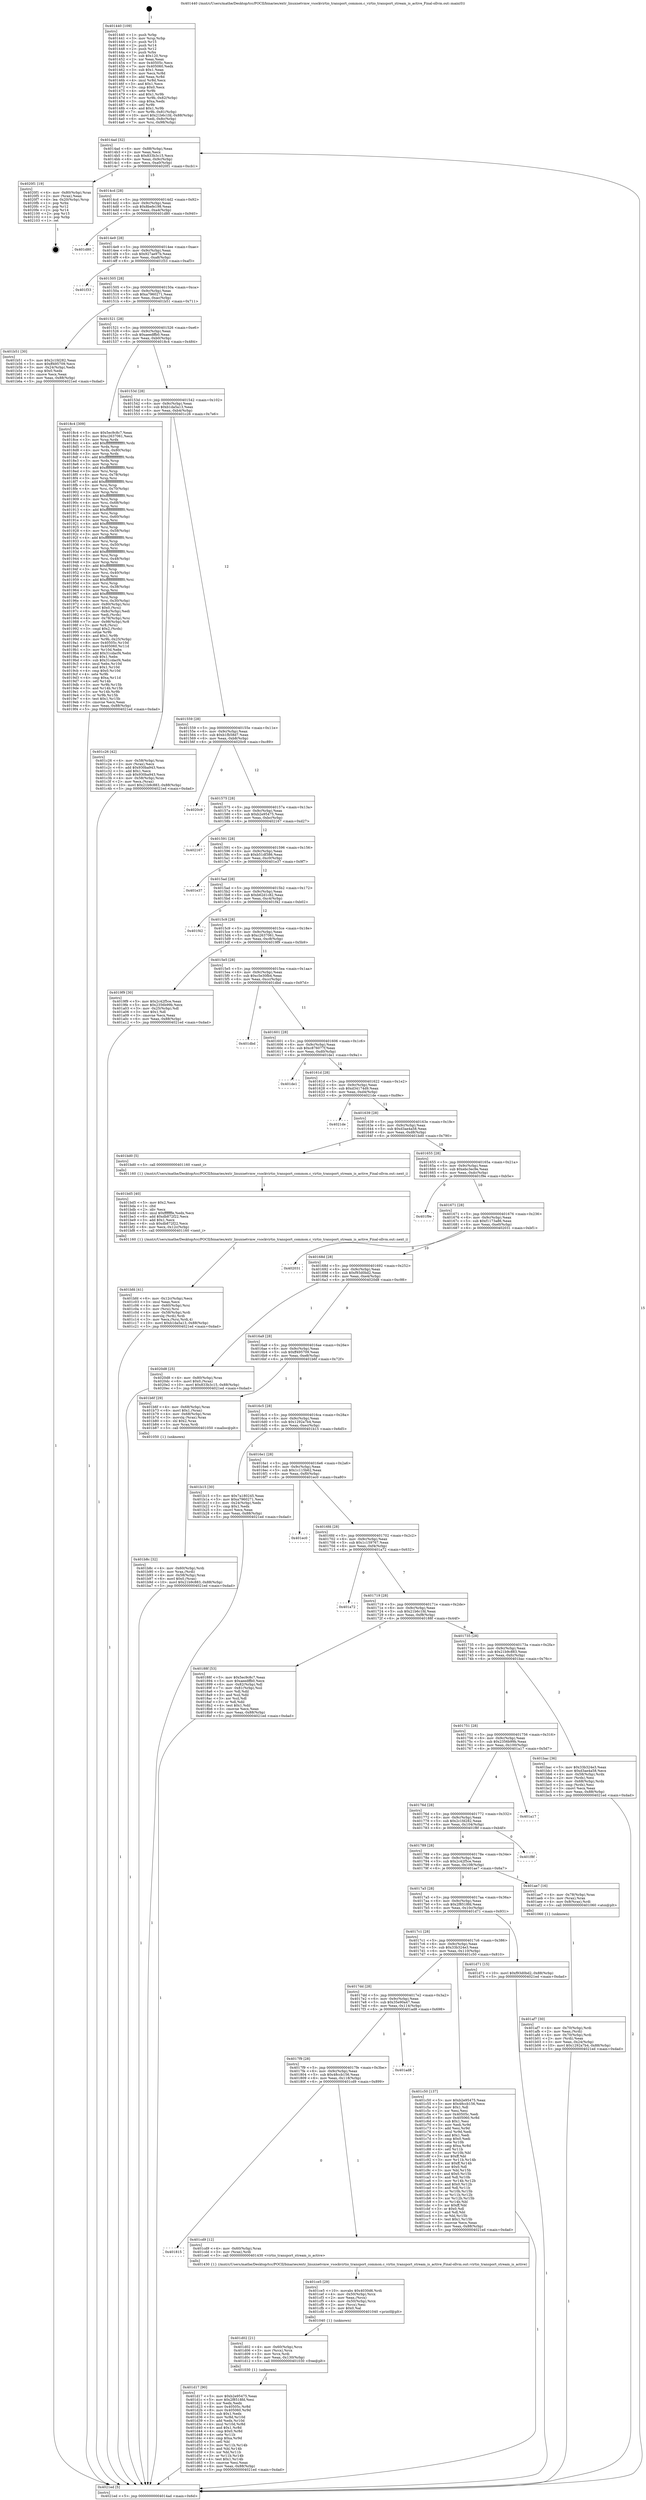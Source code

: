 digraph "0x401440" {
  label = "0x401440 (/mnt/c/Users/mathe/Desktop/tcc/POCII/binaries/extr_linuxnetvmw_vsockvirtio_transport_common.c_virtio_transport_stream_is_active_Final-ollvm.out::main(0))"
  labelloc = "t"
  node[shape=record]

  Entry [label="",width=0.3,height=0.3,shape=circle,fillcolor=black,style=filled]
  "0x4014ad" [label="{
     0x4014ad [32]\l
     | [instrs]\l
     &nbsp;&nbsp;0x4014ad \<+6\>: mov -0x88(%rbp),%eax\l
     &nbsp;&nbsp;0x4014b3 \<+2\>: mov %eax,%ecx\l
     &nbsp;&nbsp;0x4014b5 \<+6\>: sub $0x833b3c15,%ecx\l
     &nbsp;&nbsp;0x4014bb \<+6\>: mov %eax,-0x9c(%rbp)\l
     &nbsp;&nbsp;0x4014c1 \<+6\>: mov %ecx,-0xa0(%rbp)\l
     &nbsp;&nbsp;0x4014c7 \<+6\>: je 00000000004020f1 \<main+0xcb1\>\l
  }"]
  "0x4020f1" [label="{
     0x4020f1 [19]\l
     | [instrs]\l
     &nbsp;&nbsp;0x4020f1 \<+4\>: mov -0x80(%rbp),%rax\l
     &nbsp;&nbsp;0x4020f5 \<+2\>: mov (%rax),%eax\l
     &nbsp;&nbsp;0x4020f7 \<+4\>: lea -0x20(%rbp),%rsp\l
     &nbsp;&nbsp;0x4020fb \<+1\>: pop %rbx\l
     &nbsp;&nbsp;0x4020fc \<+2\>: pop %r12\l
     &nbsp;&nbsp;0x4020fe \<+2\>: pop %r14\l
     &nbsp;&nbsp;0x402100 \<+2\>: pop %r15\l
     &nbsp;&nbsp;0x402102 \<+1\>: pop %rbp\l
     &nbsp;&nbsp;0x402103 \<+1\>: ret\l
  }"]
  "0x4014cd" [label="{
     0x4014cd [28]\l
     | [instrs]\l
     &nbsp;&nbsp;0x4014cd \<+5\>: jmp 00000000004014d2 \<main+0x92\>\l
     &nbsp;&nbsp;0x4014d2 \<+6\>: mov -0x9c(%rbp),%eax\l
     &nbsp;&nbsp;0x4014d8 \<+5\>: sub $0x8befe198,%eax\l
     &nbsp;&nbsp;0x4014dd \<+6\>: mov %eax,-0xa4(%rbp)\l
     &nbsp;&nbsp;0x4014e3 \<+6\>: je 0000000000401d80 \<main+0x940\>\l
  }"]
  Exit [label="",width=0.3,height=0.3,shape=circle,fillcolor=black,style=filled,peripheries=2]
  "0x401d80" [label="{
     0x401d80\l
  }", style=dashed]
  "0x4014e9" [label="{
     0x4014e9 [28]\l
     | [instrs]\l
     &nbsp;&nbsp;0x4014e9 \<+5\>: jmp 00000000004014ee \<main+0xae\>\l
     &nbsp;&nbsp;0x4014ee \<+6\>: mov -0x9c(%rbp),%eax\l
     &nbsp;&nbsp;0x4014f4 \<+5\>: sub $0x927ae97b,%eax\l
     &nbsp;&nbsp;0x4014f9 \<+6\>: mov %eax,-0xa8(%rbp)\l
     &nbsp;&nbsp;0x4014ff \<+6\>: je 0000000000401f33 \<main+0xaf3\>\l
  }"]
  "0x401d17" [label="{
     0x401d17 [90]\l
     | [instrs]\l
     &nbsp;&nbsp;0x401d17 \<+5\>: mov $0xb2e95475,%eax\l
     &nbsp;&nbsp;0x401d1c \<+5\>: mov $0x2f8518fd,%esi\l
     &nbsp;&nbsp;0x401d21 \<+2\>: xor %edx,%edx\l
     &nbsp;&nbsp;0x401d23 \<+8\>: mov 0x40505c,%r8d\l
     &nbsp;&nbsp;0x401d2b \<+8\>: mov 0x405060,%r9d\l
     &nbsp;&nbsp;0x401d33 \<+3\>: sub $0x1,%edx\l
     &nbsp;&nbsp;0x401d36 \<+3\>: mov %r8d,%r10d\l
     &nbsp;&nbsp;0x401d39 \<+3\>: add %edx,%r10d\l
     &nbsp;&nbsp;0x401d3c \<+4\>: imul %r10d,%r8d\l
     &nbsp;&nbsp;0x401d40 \<+4\>: and $0x1,%r8d\l
     &nbsp;&nbsp;0x401d44 \<+4\>: cmp $0x0,%r8d\l
     &nbsp;&nbsp;0x401d48 \<+4\>: sete %r11b\l
     &nbsp;&nbsp;0x401d4c \<+4\>: cmp $0xa,%r9d\l
     &nbsp;&nbsp;0x401d50 \<+3\>: setl %bl\l
     &nbsp;&nbsp;0x401d53 \<+3\>: mov %r11b,%r14b\l
     &nbsp;&nbsp;0x401d56 \<+3\>: and %bl,%r14b\l
     &nbsp;&nbsp;0x401d59 \<+3\>: xor %bl,%r11b\l
     &nbsp;&nbsp;0x401d5c \<+3\>: or %r11b,%r14b\l
     &nbsp;&nbsp;0x401d5f \<+4\>: test $0x1,%r14b\l
     &nbsp;&nbsp;0x401d63 \<+3\>: cmovne %esi,%eax\l
     &nbsp;&nbsp;0x401d66 \<+6\>: mov %eax,-0x88(%rbp)\l
     &nbsp;&nbsp;0x401d6c \<+5\>: jmp 00000000004021ed \<main+0xdad\>\l
  }"]
  "0x401f33" [label="{
     0x401f33\l
  }", style=dashed]
  "0x401505" [label="{
     0x401505 [28]\l
     | [instrs]\l
     &nbsp;&nbsp;0x401505 \<+5\>: jmp 000000000040150a \<main+0xca\>\l
     &nbsp;&nbsp;0x40150a \<+6\>: mov -0x9c(%rbp),%eax\l
     &nbsp;&nbsp;0x401510 \<+5\>: sub $0xa7960271,%eax\l
     &nbsp;&nbsp;0x401515 \<+6\>: mov %eax,-0xac(%rbp)\l
     &nbsp;&nbsp;0x40151b \<+6\>: je 0000000000401b51 \<main+0x711\>\l
  }"]
  "0x401d02" [label="{
     0x401d02 [21]\l
     | [instrs]\l
     &nbsp;&nbsp;0x401d02 \<+4\>: mov -0x60(%rbp),%rcx\l
     &nbsp;&nbsp;0x401d06 \<+3\>: mov (%rcx),%rcx\l
     &nbsp;&nbsp;0x401d09 \<+3\>: mov %rcx,%rdi\l
     &nbsp;&nbsp;0x401d0c \<+6\>: mov %eax,-0x130(%rbp)\l
     &nbsp;&nbsp;0x401d12 \<+5\>: call 0000000000401030 \<free@plt\>\l
     | [calls]\l
     &nbsp;&nbsp;0x401030 \{1\} (unknown)\l
  }"]
  "0x401b51" [label="{
     0x401b51 [30]\l
     | [instrs]\l
     &nbsp;&nbsp;0x401b51 \<+5\>: mov $0x2c1fd282,%eax\l
     &nbsp;&nbsp;0x401b56 \<+5\>: mov $0xff495709,%ecx\l
     &nbsp;&nbsp;0x401b5b \<+3\>: mov -0x24(%rbp),%edx\l
     &nbsp;&nbsp;0x401b5e \<+3\>: cmp $0x0,%edx\l
     &nbsp;&nbsp;0x401b61 \<+3\>: cmove %ecx,%eax\l
     &nbsp;&nbsp;0x401b64 \<+6\>: mov %eax,-0x88(%rbp)\l
     &nbsp;&nbsp;0x401b6a \<+5\>: jmp 00000000004021ed \<main+0xdad\>\l
  }"]
  "0x401521" [label="{
     0x401521 [28]\l
     | [instrs]\l
     &nbsp;&nbsp;0x401521 \<+5\>: jmp 0000000000401526 \<main+0xe6\>\l
     &nbsp;&nbsp;0x401526 \<+6\>: mov -0x9c(%rbp),%eax\l
     &nbsp;&nbsp;0x40152c \<+5\>: sub $0xaeedffb0,%eax\l
     &nbsp;&nbsp;0x401531 \<+6\>: mov %eax,-0xb0(%rbp)\l
     &nbsp;&nbsp;0x401537 \<+6\>: je 00000000004018c4 \<main+0x484\>\l
  }"]
  "0x401ce5" [label="{
     0x401ce5 [29]\l
     | [instrs]\l
     &nbsp;&nbsp;0x401ce5 \<+10\>: movabs $0x4030d6,%rdi\l
     &nbsp;&nbsp;0x401cef \<+4\>: mov -0x50(%rbp),%rcx\l
     &nbsp;&nbsp;0x401cf3 \<+2\>: mov %eax,(%rcx)\l
     &nbsp;&nbsp;0x401cf5 \<+4\>: mov -0x50(%rbp),%rcx\l
     &nbsp;&nbsp;0x401cf9 \<+2\>: mov (%rcx),%esi\l
     &nbsp;&nbsp;0x401cfb \<+2\>: mov $0x0,%al\l
     &nbsp;&nbsp;0x401cfd \<+5\>: call 0000000000401040 \<printf@plt\>\l
     | [calls]\l
     &nbsp;&nbsp;0x401040 \{1\} (unknown)\l
  }"]
  "0x4018c4" [label="{
     0x4018c4 [309]\l
     | [instrs]\l
     &nbsp;&nbsp;0x4018c4 \<+5\>: mov $0x5ec9c8c7,%eax\l
     &nbsp;&nbsp;0x4018c9 \<+5\>: mov $0xc2637061,%ecx\l
     &nbsp;&nbsp;0x4018ce \<+3\>: mov %rsp,%rdx\l
     &nbsp;&nbsp;0x4018d1 \<+4\>: add $0xfffffffffffffff0,%rdx\l
     &nbsp;&nbsp;0x4018d5 \<+3\>: mov %rdx,%rsp\l
     &nbsp;&nbsp;0x4018d8 \<+4\>: mov %rdx,-0x80(%rbp)\l
     &nbsp;&nbsp;0x4018dc \<+3\>: mov %rsp,%rdx\l
     &nbsp;&nbsp;0x4018df \<+4\>: add $0xfffffffffffffff0,%rdx\l
     &nbsp;&nbsp;0x4018e3 \<+3\>: mov %rdx,%rsp\l
     &nbsp;&nbsp;0x4018e6 \<+3\>: mov %rsp,%rsi\l
     &nbsp;&nbsp;0x4018e9 \<+4\>: add $0xfffffffffffffff0,%rsi\l
     &nbsp;&nbsp;0x4018ed \<+3\>: mov %rsi,%rsp\l
     &nbsp;&nbsp;0x4018f0 \<+4\>: mov %rsi,-0x78(%rbp)\l
     &nbsp;&nbsp;0x4018f4 \<+3\>: mov %rsp,%rsi\l
     &nbsp;&nbsp;0x4018f7 \<+4\>: add $0xfffffffffffffff0,%rsi\l
     &nbsp;&nbsp;0x4018fb \<+3\>: mov %rsi,%rsp\l
     &nbsp;&nbsp;0x4018fe \<+4\>: mov %rsi,-0x70(%rbp)\l
     &nbsp;&nbsp;0x401902 \<+3\>: mov %rsp,%rsi\l
     &nbsp;&nbsp;0x401905 \<+4\>: add $0xfffffffffffffff0,%rsi\l
     &nbsp;&nbsp;0x401909 \<+3\>: mov %rsi,%rsp\l
     &nbsp;&nbsp;0x40190c \<+4\>: mov %rsi,-0x68(%rbp)\l
     &nbsp;&nbsp;0x401910 \<+3\>: mov %rsp,%rsi\l
     &nbsp;&nbsp;0x401913 \<+4\>: add $0xfffffffffffffff0,%rsi\l
     &nbsp;&nbsp;0x401917 \<+3\>: mov %rsi,%rsp\l
     &nbsp;&nbsp;0x40191a \<+4\>: mov %rsi,-0x60(%rbp)\l
     &nbsp;&nbsp;0x40191e \<+3\>: mov %rsp,%rsi\l
     &nbsp;&nbsp;0x401921 \<+4\>: add $0xfffffffffffffff0,%rsi\l
     &nbsp;&nbsp;0x401925 \<+3\>: mov %rsi,%rsp\l
     &nbsp;&nbsp;0x401928 \<+4\>: mov %rsi,-0x58(%rbp)\l
     &nbsp;&nbsp;0x40192c \<+3\>: mov %rsp,%rsi\l
     &nbsp;&nbsp;0x40192f \<+4\>: add $0xfffffffffffffff0,%rsi\l
     &nbsp;&nbsp;0x401933 \<+3\>: mov %rsi,%rsp\l
     &nbsp;&nbsp;0x401936 \<+4\>: mov %rsi,-0x50(%rbp)\l
     &nbsp;&nbsp;0x40193a \<+3\>: mov %rsp,%rsi\l
     &nbsp;&nbsp;0x40193d \<+4\>: add $0xfffffffffffffff0,%rsi\l
     &nbsp;&nbsp;0x401941 \<+3\>: mov %rsi,%rsp\l
     &nbsp;&nbsp;0x401944 \<+4\>: mov %rsi,-0x48(%rbp)\l
     &nbsp;&nbsp;0x401948 \<+3\>: mov %rsp,%rsi\l
     &nbsp;&nbsp;0x40194b \<+4\>: add $0xfffffffffffffff0,%rsi\l
     &nbsp;&nbsp;0x40194f \<+3\>: mov %rsi,%rsp\l
     &nbsp;&nbsp;0x401952 \<+4\>: mov %rsi,-0x40(%rbp)\l
     &nbsp;&nbsp;0x401956 \<+3\>: mov %rsp,%rsi\l
     &nbsp;&nbsp;0x401959 \<+4\>: add $0xfffffffffffffff0,%rsi\l
     &nbsp;&nbsp;0x40195d \<+3\>: mov %rsi,%rsp\l
     &nbsp;&nbsp;0x401960 \<+4\>: mov %rsi,-0x38(%rbp)\l
     &nbsp;&nbsp;0x401964 \<+3\>: mov %rsp,%rsi\l
     &nbsp;&nbsp;0x401967 \<+4\>: add $0xfffffffffffffff0,%rsi\l
     &nbsp;&nbsp;0x40196b \<+3\>: mov %rsi,%rsp\l
     &nbsp;&nbsp;0x40196e \<+4\>: mov %rsi,-0x30(%rbp)\l
     &nbsp;&nbsp;0x401972 \<+4\>: mov -0x80(%rbp),%rsi\l
     &nbsp;&nbsp;0x401976 \<+6\>: movl $0x0,(%rsi)\l
     &nbsp;&nbsp;0x40197c \<+6\>: mov -0x8c(%rbp),%edi\l
     &nbsp;&nbsp;0x401982 \<+2\>: mov %edi,(%rdx)\l
     &nbsp;&nbsp;0x401984 \<+4\>: mov -0x78(%rbp),%rsi\l
     &nbsp;&nbsp;0x401988 \<+7\>: mov -0x98(%rbp),%r8\l
     &nbsp;&nbsp;0x40198f \<+3\>: mov %r8,(%rsi)\l
     &nbsp;&nbsp;0x401992 \<+3\>: cmpl $0x2,(%rdx)\l
     &nbsp;&nbsp;0x401995 \<+4\>: setne %r9b\l
     &nbsp;&nbsp;0x401999 \<+4\>: and $0x1,%r9b\l
     &nbsp;&nbsp;0x40199d \<+4\>: mov %r9b,-0x25(%rbp)\l
     &nbsp;&nbsp;0x4019a1 \<+8\>: mov 0x40505c,%r10d\l
     &nbsp;&nbsp;0x4019a9 \<+8\>: mov 0x405060,%r11d\l
     &nbsp;&nbsp;0x4019b1 \<+3\>: mov %r10d,%ebx\l
     &nbsp;&nbsp;0x4019b4 \<+6\>: add $0x31cdacf4,%ebx\l
     &nbsp;&nbsp;0x4019ba \<+3\>: sub $0x1,%ebx\l
     &nbsp;&nbsp;0x4019bd \<+6\>: sub $0x31cdacf4,%ebx\l
     &nbsp;&nbsp;0x4019c3 \<+4\>: imul %ebx,%r10d\l
     &nbsp;&nbsp;0x4019c7 \<+4\>: and $0x1,%r10d\l
     &nbsp;&nbsp;0x4019cb \<+4\>: cmp $0x0,%r10d\l
     &nbsp;&nbsp;0x4019cf \<+4\>: sete %r9b\l
     &nbsp;&nbsp;0x4019d3 \<+4\>: cmp $0xa,%r11d\l
     &nbsp;&nbsp;0x4019d7 \<+4\>: setl %r14b\l
     &nbsp;&nbsp;0x4019db \<+3\>: mov %r9b,%r15b\l
     &nbsp;&nbsp;0x4019de \<+3\>: and %r14b,%r15b\l
     &nbsp;&nbsp;0x4019e1 \<+3\>: xor %r14b,%r9b\l
     &nbsp;&nbsp;0x4019e4 \<+3\>: or %r9b,%r15b\l
     &nbsp;&nbsp;0x4019e7 \<+4\>: test $0x1,%r15b\l
     &nbsp;&nbsp;0x4019eb \<+3\>: cmovne %ecx,%eax\l
     &nbsp;&nbsp;0x4019ee \<+6\>: mov %eax,-0x88(%rbp)\l
     &nbsp;&nbsp;0x4019f4 \<+5\>: jmp 00000000004021ed \<main+0xdad\>\l
  }"]
  "0x40153d" [label="{
     0x40153d [28]\l
     | [instrs]\l
     &nbsp;&nbsp;0x40153d \<+5\>: jmp 0000000000401542 \<main+0x102\>\l
     &nbsp;&nbsp;0x401542 \<+6\>: mov -0x9c(%rbp),%eax\l
     &nbsp;&nbsp;0x401548 \<+5\>: sub $0xb1da5a13,%eax\l
     &nbsp;&nbsp;0x40154d \<+6\>: mov %eax,-0xb4(%rbp)\l
     &nbsp;&nbsp;0x401553 \<+6\>: je 0000000000401c26 \<main+0x7e6\>\l
  }"]
  "0x401815" [label="{
     0x401815\l
  }", style=dashed]
  "0x401c26" [label="{
     0x401c26 [42]\l
     | [instrs]\l
     &nbsp;&nbsp;0x401c26 \<+4\>: mov -0x58(%rbp),%rax\l
     &nbsp;&nbsp;0x401c2a \<+2\>: mov (%rax),%ecx\l
     &nbsp;&nbsp;0x401c2c \<+6\>: add $0x930ba943,%ecx\l
     &nbsp;&nbsp;0x401c32 \<+3\>: add $0x1,%ecx\l
     &nbsp;&nbsp;0x401c35 \<+6\>: sub $0x930ba943,%ecx\l
     &nbsp;&nbsp;0x401c3b \<+4\>: mov -0x58(%rbp),%rax\l
     &nbsp;&nbsp;0x401c3f \<+2\>: mov %ecx,(%rax)\l
     &nbsp;&nbsp;0x401c41 \<+10\>: movl $0x21b9c883,-0x88(%rbp)\l
     &nbsp;&nbsp;0x401c4b \<+5\>: jmp 00000000004021ed \<main+0xdad\>\l
  }"]
  "0x401559" [label="{
     0x401559 [28]\l
     | [instrs]\l
     &nbsp;&nbsp;0x401559 \<+5\>: jmp 000000000040155e \<main+0x11e\>\l
     &nbsp;&nbsp;0x40155e \<+6\>: mov -0x9c(%rbp),%eax\l
     &nbsp;&nbsp;0x401564 \<+5\>: sub $0xb1fb58d7,%eax\l
     &nbsp;&nbsp;0x401569 \<+6\>: mov %eax,-0xb8(%rbp)\l
     &nbsp;&nbsp;0x40156f \<+6\>: je 00000000004020c9 \<main+0xc89\>\l
  }"]
  "0x401cd9" [label="{
     0x401cd9 [12]\l
     | [instrs]\l
     &nbsp;&nbsp;0x401cd9 \<+4\>: mov -0x60(%rbp),%rax\l
     &nbsp;&nbsp;0x401cdd \<+3\>: mov (%rax),%rdi\l
     &nbsp;&nbsp;0x401ce0 \<+5\>: call 0000000000401430 \<virtio_transport_stream_is_active\>\l
     | [calls]\l
     &nbsp;&nbsp;0x401430 \{1\} (/mnt/c/Users/mathe/Desktop/tcc/POCII/binaries/extr_linuxnetvmw_vsockvirtio_transport_common.c_virtio_transport_stream_is_active_Final-ollvm.out::virtio_transport_stream_is_active)\l
  }"]
  "0x4020c9" [label="{
     0x4020c9\l
  }", style=dashed]
  "0x401575" [label="{
     0x401575 [28]\l
     | [instrs]\l
     &nbsp;&nbsp;0x401575 \<+5\>: jmp 000000000040157a \<main+0x13a\>\l
     &nbsp;&nbsp;0x40157a \<+6\>: mov -0x9c(%rbp),%eax\l
     &nbsp;&nbsp;0x401580 \<+5\>: sub $0xb2e95475,%eax\l
     &nbsp;&nbsp;0x401585 \<+6\>: mov %eax,-0xbc(%rbp)\l
     &nbsp;&nbsp;0x40158b \<+6\>: je 0000000000402167 \<main+0xd27\>\l
  }"]
  "0x4017f9" [label="{
     0x4017f9 [28]\l
     | [instrs]\l
     &nbsp;&nbsp;0x4017f9 \<+5\>: jmp 00000000004017fe \<main+0x3be\>\l
     &nbsp;&nbsp;0x4017fe \<+6\>: mov -0x9c(%rbp),%eax\l
     &nbsp;&nbsp;0x401804 \<+5\>: sub $0x48ccb156,%eax\l
     &nbsp;&nbsp;0x401809 \<+6\>: mov %eax,-0x118(%rbp)\l
     &nbsp;&nbsp;0x40180f \<+6\>: je 0000000000401cd9 \<main+0x899\>\l
  }"]
  "0x402167" [label="{
     0x402167\l
  }", style=dashed]
  "0x401591" [label="{
     0x401591 [28]\l
     | [instrs]\l
     &nbsp;&nbsp;0x401591 \<+5\>: jmp 0000000000401596 \<main+0x156\>\l
     &nbsp;&nbsp;0x401596 \<+6\>: mov -0x9c(%rbp),%eax\l
     &nbsp;&nbsp;0x40159c \<+5\>: sub $0xb51df386,%eax\l
     &nbsp;&nbsp;0x4015a1 \<+6\>: mov %eax,-0xc0(%rbp)\l
     &nbsp;&nbsp;0x4015a7 \<+6\>: je 0000000000401e37 \<main+0x9f7\>\l
  }"]
  "0x401ad8" [label="{
     0x401ad8\l
  }", style=dashed]
  "0x401e37" [label="{
     0x401e37\l
  }", style=dashed]
  "0x4015ad" [label="{
     0x4015ad [28]\l
     | [instrs]\l
     &nbsp;&nbsp;0x4015ad \<+5\>: jmp 00000000004015b2 \<main+0x172\>\l
     &nbsp;&nbsp;0x4015b2 \<+6\>: mov -0x9c(%rbp),%eax\l
     &nbsp;&nbsp;0x4015b8 \<+5\>: sub $0xb62d1c82,%eax\l
     &nbsp;&nbsp;0x4015bd \<+6\>: mov %eax,-0xc4(%rbp)\l
     &nbsp;&nbsp;0x4015c3 \<+6\>: je 0000000000401f42 \<main+0xb02\>\l
  }"]
  "0x4017dd" [label="{
     0x4017dd [28]\l
     | [instrs]\l
     &nbsp;&nbsp;0x4017dd \<+5\>: jmp 00000000004017e2 \<main+0x3a2\>\l
     &nbsp;&nbsp;0x4017e2 \<+6\>: mov -0x9c(%rbp),%eax\l
     &nbsp;&nbsp;0x4017e8 \<+5\>: sub $0x35e90a47,%eax\l
     &nbsp;&nbsp;0x4017ed \<+6\>: mov %eax,-0x114(%rbp)\l
     &nbsp;&nbsp;0x4017f3 \<+6\>: je 0000000000401ad8 \<main+0x698\>\l
  }"]
  "0x401f42" [label="{
     0x401f42\l
  }", style=dashed]
  "0x4015c9" [label="{
     0x4015c9 [28]\l
     | [instrs]\l
     &nbsp;&nbsp;0x4015c9 \<+5\>: jmp 00000000004015ce \<main+0x18e\>\l
     &nbsp;&nbsp;0x4015ce \<+6\>: mov -0x9c(%rbp),%eax\l
     &nbsp;&nbsp;0x4015d4 \<+5\>: sub $0xc2637061,%eax\l
     &nbsp;&nbsp;0x4015d9 \<+6\>: mov %eax,-0xc8(%rbp)\l
     &nbsp;&nbsp;0x4015df \<+6\>: je 00000000004019f9 \<main+0x5b9\>\l
  }"]
  "0x401c50" [label="{
     0x401c50 [137]\l
     | [instrs]\l
     &nbsp;&nbsp;0x401c50 \<+5\>: mov $0xb2e95475,%eax\l
     &nbsp;&nbsp;0x401c55 \<+5\>: mov $0x48ccb156,%ecx\l
     &nbsp;&nbsp;0x401c5a \<+2\>: mov $0x1,%dl\l
     &nbsp;&nbsp;0x401c5c \<+2\>: xor %esi,%esi\l
     &nbsp;&nbsp;0x401c5e \<+7\>: mov 0x40505c,%edi\l
     &nbsp;&nbsp;0x401c65 \<+8\>: mov 0x405060,%r8d\l
     &nbsp;&nbsp;0x401c6d \<+3\>: sub $0x1,%esi\l
     &nbsp;&nbsp;0x401c70 \<+3\>: mov %edi,%r9d\l
     &nbsp;&nbsp;0x401c73 \<+3\>: add %esi,%r9d\l
     &nbsp;&nbsp;0x401c76 \<+4\>: imul %r9d,%edi\l
     &nbsp;&nbsp;0x401c7a \<+3\>: and $0x1,%edi\l
     &nbsp;&nbsp;0x401c7d \<+3\>: cmp $0x0,%edi\l
     &nbsp;&nbsp;0x401c80 \<+4\>: sete %r10b\l
     &nbsp;&nbsp;0x401c84 \<+4\>: cmp $0xa,%r8d\l
     &nbsp;&nbsp;0x401c88 \<+4\>: setl %r11b\l
     &nbsp;&nbsp;0x401c8c \<+3\>: mov %r10b,%bl\l
     &nbsp;&nbsp;0x401c8f \<+3\>: xor $0xff,%bl\l
     &nbsp;&nbsp;0x401c92 \<+3\>: mov %r11b,%r14b\l
     &nbsp;&nbsp;0x401c95 \<+4\>: xor $0xff,%r14b\l
     &nbsp;&nbsp;0x401c99 \<+3\>: xor $0x0,%dl\l
     &nbsp;&nbsp;0x401c9c \<+3\>: mov %bl,%r15b\l
     &nbsp;&nbsp;0x401c9f \<+4\>: and $0x0,%r15b\l
     &nbsp;&nbsp;0x401ca3 \<+3\>: and %dl,%r10b\l
     &nbsp;&nbsp;0x401ca6 \<+3\>: mov %r14b,%r12b\l
     &nbsp;&nbsp;0x401ca9 \<+4\>: and $0x0,%r12b\l
     &nbsp;&nbsp;0x401cad \<+3\>: and %dl,%r11b\l
     &nbsp;&nbsp;0x401cb0 \<+3\>: or %r10b,%r15b\l
     &nbsp;&nbsp;0x401cb3 \<+3\>: or %r11b,%r12b\l
     &nbsp;&nbsp;0x401cb6 \<+3\>: xor %r12b,%r15b\l
     &nbsp;&nbsp;0x401cb9 \<+3\>: or %r14b,%bl\l
     &nbsp;&nbsp;0x401cbc \<+3\>: xor $0xff,%bl\l
     &nbsp;&nbsp;0x401cbf \<+3\>: or $0x0,%dl\l
     &nbsp;&nbsp;0x401cc2 \<+2\>: and %dl,%bl\l
     &nbsp;&nbsp;0x401cc4 \<+3\>: or %bl,%r15b\l
     &nbsp;&nbsp;0x401cc7 \<+4\>: test $0x1,%r15b\l
     &nbsp;&nbsp;0x401ccb \<+3\>: cmovne %ecx,%eax\l
     &nbsp;&nbsp;0x401cce \<+6\>: mov %eax,-0x88(%rbp)\l
     &nbsp;&nbsp;0x401cd4 \<+5\>: jmp 00000000004021ed \<main+0xdad\>\l
  }"]
  "0x4019f9" [label="{
     0x4019f9 [30]\l
     | [instrs]\l
     &nbsp;&nbsp;0x4019f9 \<+5\>: mov $0x2c42f5ce,%eax\l
     &nbsp;&nbsp;0x4019fe \<+5\>: mov $0x2356b99b,%ecx\l
     &nbsp;&nbsp;0x401a03 \<+3\>: mov -0x25(%rbp),%dl\l
     &nbsp;&nbsp;0x401a06 \<+3\>: test $0x1,%dl\l
     &nbsp;&nbsp;0x401a09 \<+3\>: cmovne %ecx,%eax\l
     &nbsp;&nbsp;0x401a0c \<+6\>: mov %eax,-0x88(%rbp)\l
     &nbsp;&nbsp;0x401a12 \<+5\>: jmp 00000000004021ed \<main+0xdad\>\l
  }"]
  "0x4015e5" [label="{
     0x4015e5 [28]\l
     | [instrs]\l
     &nbsp;&nbsp;0x4015e5 \<+5\>: jmp 00000000004015ea \<main+0x1aa\>\l
     &nbsp;&nbsp;0x4015ea \<+6\>: mov -0x9c(%rbp),%eax\l
     &nbsp;&nbsp;0x4015f0 \<+5\>: sub $0xc5e30fb4,%eax\l
     &nbsp;&nbsp;0x4015f5 \<+6\>: mov %eax,-0xcc(%rbp)\l
     &nbsp;&nbsp;0x4015fb \<+6\>: je 0000000000401dbd \<main+0x97d\>\l
  }"]
  "0x4017c1" [label="{
     0x4017c1 [28]\l
     | [instrs]\l
     &nbsp;&nbsp;0x4017c1 \<+5\>: jmp 00000000004017c6 \<main+0x386\>\l
     &nbsp;&nbsp;0x4017c6 \<+6\>: mov -0x9c(%rbp),%eax\l
     &nbsp;&nbsp;0x4017cc \<+5\>: sub $0x33b324e3,%eax\l
     &nbsp;&nbsp;0x4017d1 \<+6\>: mov %eax,-0x110(%rbp)\l
     &nbsp;&nbsp;0x4017d7 \<+6\>: je 0000000000401c50 \<main+0x810\>\l
  }"]
  "0x401dbd" [label="{
     0x401dbd\l
  }", style=dashed]
  "0x401601" [label="{
     0x401601 [28]\l
     | [instrs]\l
     &nbsp;&nbsp;0x401601 \<+5\>: jmp 0000000000401606 \<main+0x1c6\>\l
     &nbsp;&nbsp;0x401606 \<+6\>: mov -0x9c(%rbp),%eax\l
     &nbsp;&nbsp;0x40160c \<+5\>: sub $0xc876077f,%eax\l
     &nbsp;&nbsp;0x401611 \<+6\>: mov %eax,-0xd0(%rbp)\l
     &nbsp;&nbsp;0x401617 \<+6\>: je 0000000000401de1 \<main+0x9a1\>\l
  }"]
  "0x401d71" [label="{
     0x401d71 [15]\l
     | [instrs]\l
     &nbsp;&nbsp;0x401d71 \<+10\>: movl $0xf93d0bd2,-0x88(%rbp)\l
     &nbsp;&nbsp;0x401d7b \<+5\>: jmp 00000000004021ed \<main+0xdad\>\l
  }"]
  "0x401de1" [label="{
     0x401de1\l
  }", style=dashed]
  "0x40161d" [label="{
     0x40161d [28]\l
     | [instrs]\l
     &nbsp;&nbsp;0x40161d \<+5\>: jmp 0000000000401622 \<main+0x1e2\>\l
     &nbsp;&nbsp;0x401622 \<+6\>: mov -0x9c(%rbp),%eax\l
     &nbsp;&nbsp;0x401628 \<+5\>: sub $0xd34174d9,%eax\l
     &nbsp;&nbsp;0x40162d \<+6\>: mov %eax,-0xd4(%rbp)\l
     &nbsp;&nbsp;0x401633 \<+6\>: je 00000000004021de \<main+0xd9e\>\l
  }"]
  "0x401bfd" [label="{
     0x401bfd [41]\l
     | [instrs]\l
     &nbsp;&nbsp;0x401bfd \<+6\>: mov -0x12c(%rbp),%ecx\l
     &nbsp;&nbsp;0x401c03 \<+3\>: imul %eax,%ecx\l
     &nbsp;&nbsp;0x401c06 \<+4\>: mov -0x60(%rbp),%rsi\l
     &nbsp;&nbsp;0x401c0a \<+3\>: mov (%rsi),%rsi\l
     &nbsp;&nbsp;0x401c0d \<+4\>: mov -0x58(%rbp),%rdi\l
     &nbsp;&nbsp;0x401c11 \<+3\>: movslq (%rdi),%rdi\l
     &nbsp;&nbsp;0x401c14 \<+3\>: mov %ecx,(%rsi,%rdi,4)\l
     &nbsp;&nbsp;0x401c17 \<+10\>: movl $0xb1da5a13,-0x88(%rbp)\l
     &nbsp;&nbsp;0x401c21 \<+5\>: jmp 00000000004021ed \<main+0xdad\>\l
  }"]
  "0x4021de" [label="{
     0x4021de\l
  }", style=dashed]
  "0x401639" [label="{
     0x401639 [28]\l
     | [instrs]\l
     &nbsp;&nbsp;0x401639 \<+5\>: jmp 000000000040163e \<main+0x1fe\>\l
     &nbsp;&nbsp;0x40163e \<+6\>: mov -0x9c(%rbp),%eax\l
     &nbsp;&nbsp;0x401644 \<+5\>: sub $0xd3ae4a58,%eax\l
     &nbsp;&nbsp;0x401649 \<+6\>: mov %eax,-0xd8(%rbp)\l
     &nbsp;&nbsp;0x40164f \<+6\>: je 0000000000401bd0 \<main+0x790\>\l
  }"]
  "0x401bd5" [label="{
     0x401bd5 [40]\l
     | [instrs]\l
     &nbsp;&nbsp;0x401bd5 \<+5\>: mov $0x2,%ecx\l
     &nbsp;&nbsp;0x401bda \<+1\>: cltd\l
     &nbsp;&nbsp;0x401bdb \<+2\>: idiv %ecx\l
     &nbsp;&nbsp;0x401bdd \<+6\>: imul $0xfffffffe,%edx,%ecx\l
     &nbsp;&nbsp;0x401be3 \<+6\>: add $0xdb872f22,%ecx\l
     &nbsp;&nbsp;0x401be9 \<+3\>: add $0x1,%ecx\l
     &nbsp;&nbsp;0x401bec \<+6\>: sub $0xdb872f22,%ecx\l
     &nbsp;&nbsp;0x401bf2 \<+6\>: mov %ecx,-0x12c(%rbp)\l
     &nbsp;&nbsp;0x401bf8 \<+5\>: call 0000000000401160 \<next_i\>\l
     | [calls]\l
     &nbsp;&nbsp;0x401160 \{1\} (/mnt/c/Users/mathe/Desktop/tcc/POCII/binaries/extr_linuxnetvmw_vsockvirtio_transport_common.c_virtio_transport_stream_is_active_Final-ollvm.out::next_i)\l
  }"]
  "0x401bd0" [label="{
     0x401bd0 [5]\l
     | [instrs]\l
     &nbsp;&nbsp;0x401bd0 \<+5\>: call 0000000000401160 \<next_i\>\l
     | [calls]\l
     &nbsp;&nbsp;0x401160 \{1\} (/mnt/c/Users/mathe/Desktop/tcc/POCII/binaries/extr_linuxnetvmw_vsockvirtio_transport_common.c_virtio_transport_stream_is_active_Final-ollvm.out::next_i)\l
  }"]
  "0x401655" [label="{
     0x401655 [28]\l
     | [instrs]\l
     &nbsp;&nbsp;0x401655 \<+5\>: jmp 000000000040165a \<main+0x21a\>\l
     &nbsp;&nbsp;0x40165a \<+6\>: mov -0x9c(%rbp),%eax\l
     &nbsp;&nbsp;0x401660 \<+5\>: sub $0xebc3ec9e,%eax\l
     &nbsp;&nbsp;0x401665 \<+6\>: mov %eax,-0xdc(%rbp)\l
     &nbsp;&nbsp;0x40166b \<+6\>: je 0000000000401f9e \<main+0xb5e\>\l
  }"]
  "0x401b8c" [label="{
     0x401b8c [32]\l
     | [instrs]\l
     &nbsp;&nbsp;0x401b8c \<+4\>: mov -0x60(%rbp),%rdi\l
     &nbsp;&nbsp;0x401b90 \<+3\>: mov %rax,(%rdi)\l
     &nbsp;&nbsp;0x401b93 \<+4\>: mov -0x58(%rbp),%rax\l
     &nbsp;&nbsp;0x401b97 \<+6\>: movl $0x0,(%rax)\l
     &nbsp;&nbsp;0x401b9d \<+10\>: movl $0x21b9c883,-0x88(%rbp)\l
     &nbsp;&nbsp;0x401ba7 \<+5\>: jmp 00000000004021ed \<main+0xdad\>\l
  }"]
  "0x401f9e" [label="{
     0x401f9e\l
  }", style=dashed]
  "0x401671" [label="{
     0x401671 [28]\l
     | [instrs]\l
     &nbsp;&nbsp;0x401671 \<+5\>: jmp 0000000000401676 \<main+0x236\>\l
     &nbsp;&nbsp;0x401676 \<+6\>: mov -0x9c(%rbp),%eax\l
     &nbsp;&nbsp;0x40167c \<+5\>: sub $0xf1173a86,%eax\l
     &nbsp;&nbsp;0x401681 \<+6\>: mov %eax,-0xe0(%rbp)\l
     &nbsp;&nbsp;0x401687 \<+6\>: je 0000000000402031 \<main+0xbf1\>\l
  }"]
  "0x401af7" [label="{
     0x401af7 [30]\l
     | [instrs]\l
     &nbsp;&nbsp;0x401af7 \<+4\>: mov -0x70(%rbp),%rdi\l
     &nbsp;&nbsp;0x401afb \<+2\>: mov %eax,(%rdi)\l
     &nbsp;&nbsp;0x401afd \<+4\>: mov -0x70(%rbp),%rdi\l
     &nbsp;&nbsp;0x401b01 \<+2\>: mov (%rdi),%eax\l
     &nbsp;&nbsp;0x401b03 \<+3\>: mov %eax,-0x24(%rbp)\l
     &nbsp;&nbsp;0x401b06 \<+10\>: movl $0x1292a7b4,-0x88(%rbp)\l
     &nbsp;&nbsp;0x401b10 \<+5\>: jmp 00000000004021ed \<main+0xdad\>\l
  }"]
  "0x402031" [label="{
     0x402031\l
  }", style=dashed]
  "0x40168d" [label="{
     0x40168d [28]\l
     | [instrs]\l
     &nbsp;&nbsp;0x40168d \<+5\>: jmp 0000000000401692 \<main+0x252\>\l
     &nbsp;&nbsp;0x401692 \<+6\>: mov -0x9c(%rbp),%eax\l
     &nbsp;&nbsp;0x401698 \<+5\>: sub $0xf93d0bd2,%eax\l
     &nbsp;&nbsp;0x40169d \<+6\>: mov %eax,-0xe4(%rbp)\l
     &nbsp;&nbsp;0x4016a3 \<+6\>: je 00000000004020d8 \<main+0xc98\>\l
  }"]
  "0x4017a5" [label="{
     0x4017a5 [28]\l
     | [instrs]\l
     &nbsp;&nbsp;0x4017a5 \<+5\>: jmp 00000000004017aa \<main+0x36a\>\l
     &nbsp;&nbsp;0x4017aa \<+6\>: mov -0x9c(%rbp),%eax\l
     &nbsp;&nbsp;0x4017b0 \<+5\>: sub $0x2f8518fd,%eax\l
     &nbsp;&nbsp;0x4017b5 \<+6\>: mov %eax,-0x10c(%rbp)\l
     &nbsp;&nbsp;0x4017bb \<+6\>: je 0000000000401d71 \<main+0x931\>\l
  }"]
  "0x4020d8" [label="{
     0x4020d8 [25]\l
     | [instrs]\l
     &nbsp;&nbsp;0x4020d8 \<+4\>: mov -0x80(%rbp),%rax\l
     &nbsp;&nbsp;0x4020dc \<+6\>: movl $0x0,(%rax)\l
     &nbsp;&nbsp;0x4020e2 \<+10\>: movl $0x833b3c15,-0x88(%rbp)\l
     &nbsp;&nbsp;0x4020ec \<+5\>: jmp 00000000004021ed \<main+0xdad\>\l
  }"]
  "0x4016a9" [label="{
     0x4016a9 [28]\l
     | [instrs]\l
     &nbsp;&nbsp;0x4016a9 \<+5\>: jmp 00000000004016ae \<main+0x26e\>\l
     &nbsp;&nbsp;0x4016ae \<+6\>: mov -0x9c(%rbp),%eax\l
     &nbsp;&nbsp;0x4016b4 \<+5\>: sub $0xff495709,%eax\l
     &nbsp;&nbsp;0x4016b9 \<+6\>: mov %eax,-0xe8(%rbp)\l
     &nbsp;&nbsp;0x4016bf \<+6\>: je 0000000000401b6f \<main+0x72f\>\l
  }"]
  "0x401ae7" [label="{
     0x401ae7 [16]\l
     | [instrs]\l
     &nbsp;&nbsp;0x401ae7 \<+4\>: mov -0x78(%rbp),%rax\l
     &nbsp;&nbsp;0x401aeb \<+3\>: mov (%rax),%rax\l
     &nbsp;&nbsp;0x401aee \<+4\>: mov 0x8(%rax),%rdi\l
     &nbsp;&nbsp;0x401af2 \<+5\>: call 0000000000401060 \<atoi@plt\>\l
     | [calls]\l
     &nbsp;&nbsp;0x401060 \{1\} (unknown)\l
  }"]
  "0x401b6f" [label="{
     0x401b6f [29]\l
     | [instrs]\l
     &nbsp;&nbsp;0x401b6f \<+4\>: mov -0x68(%rbp),%rax\l
     &nbsp;&nbsp;0x401b73 \<+6\>: movl $0x1,(%rax)\l
     &nbsp;&nbsp;0x401b79 \<+4\>: mov -0x68(%rbp),%rax\l
     &nbsp;&nbsp;0x401b7d \<+3\>: movslq (%rax),%rax\l
     &nbsp;&nbsp;0x401b80 \<+4\>: shl $0x2,%rax\l
     &nbsp;&nbsp;0x401b84 \<+3\>: mov %rax,%rdi\l
     &nbsp;&nbsp;0x401b87 \<+5\>: call 0000000000401050 \<malloc@plt\>\l
     | [calls]\l
     &nbsp;&nbsp;0x401050 \{1\} (unknown)\l
  }"]
  "0x4016c5" [label="{
     0x4016c5 [28]\l
     | [instrs]\l
     &nbsp;&nbsp;0x4016c5 \<+5\>: jmp 00000000004016ca \<main+0x28a\>\l
     &nbsp;&nbsp;0x4016ca \<+6\>: mov -0x9c(%rbp),%eax\l
     &nbsp;&nbsp;0x4016d0 \<+5\>: sub $0x1292a7b4,%eax\l
     &nbsp;&nbsp;0x4016d5 \<+6\>: mov %eax,-0xec(%rbp)\l
     &nbsp;&nbsp;0x4016db \<+6\>: je 0000000000401b15 \<main+0x6d5\>\l
  }"]
  "0x401789" [label="{
     0x401789 [28]\l
     | [instrs]\l
     &nbsp;&nbsp;0x401789 \<+5\>: jmp 000000000040178e \<main+0x34e\>\l
     &nbsp;&nbsp;0x40178e \<+6\>: mov -0x9c(%rbp),%eax\l
     &nbsp;&nbsp;0x401794 \<+5\>: sub $0x2c42f5ce,%eax\l
     &nbsp;&nbsp;0x401799 \<+6\>: mov %eax,-0x108(%rbp)\l
     &nbsp;&nbsp;0x40179f \<+6\>: je 0000000000401ae7 \<main+0x6a7\>\l
  }"]
  "0x401b15" [label="{
     0x401b15 [30]\l
     | [instrs]\l
     &nbsp;&nbsp;0x401b15 \<+5\>: mov $0x7a180245,%eax\l
     &nbsp;&nbsp;0x401b1a \<+5\>: mov $0xa7960271,%ecx\l
     &nbsp;&nbsp;0x401b1f \<+3\>: mov -0x24(%rbp),%edx\l
     &nbsp;&nbsp;0x401b22 \<+3\>: cmp $0x1,%edx\l
     &nbsp;&nbsp;0x401b25 \<+3\>: cmovl %ecx,%eax\l
     &nbsp;&nbsp;0x401b28 \<+6\>: mov %eax,-0x88(%rbp)\l
     &nbsp;&nbsp;0x401b2e \<+5\>: jmp 00000000004021ed \<main+0xdad\>\l
  }"]
  "0x4016e1" [label="{
     0x4016e1 [28]\l
     | [instrs]\l
     &nbsp;&nbsp;0x4016e1 \<+5\>: jmp 00000000004016e6 \<main+0x2a6\>\l
     &nbsp;&nbsp;0x4016e6 \<+6\>: mov -0x9c(%rbp),%eax\l
     &nbsp;&nbsp;0x4016ec \<+5\>: sub $0x1c115b62,%eax\l
     &nbsp;&nbsp;0x4016f1 \<+6\>: mov %eax,-0xf0(%rbp)\l
     &nbsp;&nbsp;0x4016f7 \<+6\>: je 0000000000401ec0 \<main+0xa80\>\l
  }"]
  "0x401f8f" [label="{
     0x401f8f\l
  }", style=dashed]
  "0x401ec0" [label="{
     0x401ec0\l
  }", style=dashed]
  "0x4016fd" [label="{
     0x4016fd [28]\l
     | [instrs]\l
     &nbsp;&nbsp;0x4016fd \<+5\>: jmp 0000000000401702 \<main+0x2c2\>\l
     &nbsp;&nbsp;0x401702 \<+6\>: mov -0x9c(%rbp),%eax\l
     &nbsp;&nbsp;0x401708 \<+5\>: sub $0x1c159767,%eax\l
     &nbsp;&nbsp;0x40170d \<+6\>: mov %eax,-0xf4(%rbp)\l
     &nbsp;&nbsp;0x401713 \<+6\>: je 0000000000401a72 \<main+0x632\>\l
  }"]
  "0x40176d" [label="{
     0x40176d [28]\l
     | [instrs]\l
     &nbsp;&nbsp;0x40176d \<+5\>: jmp 0000000000401772 \<main+0x332\>\l
     &nbsp;&nbsp;0x401772 \<+6\>: mov -0x9c(%rbp),%eax\l
     &nbsp;&nbsp;0x401778 \<+5\>: sub $0x2c1fd282,%eax\l
     &nbsp;&nbsp;0x40177d \<+6\>: mov %eax,-0x104(%rbp)\l
     &nbsp;&nbsp;0x401783 \<+6\>: je 0000000000401f8f \<main+0xb4f\>\l
  }"]
  "0x401a72" [label="{
     0x401a72\l
  }", style=dashed]
  "0x401719" [label="{
     0x401719 [28]\l
     | [instrs]\l
     &nbsp;&nbsp;0x401719 \<+5\>: jmp 000000000040171e \<main+0x2de\>\l
     &nbsp;&nbsp;0x40171e \<+6\>: mov -0x9c(%rbp),%eax\l
     &nbsp;&nbsp;0x401724 \<+5\>: sub $0x21b6c1fd,%eax\l
     &nbsp;&nbsp;0x401729 \<+6\>: mov %eax,-0xf8(%rbp)\l
     &nbsp;&nbsp;0x40172f \<+6\>: je 000000000040188f \<main+0x44f\>\l
  }"]
  "0x401a17" [label="{
     0x401a17\l
  }", style=dashed]
  "0x40188f" [label="{
     0x40188f [53]\l
     | [instrs]\l
     &nbsp;&nbsp;0x40188f \<+5\>: mov $0x5ec9c8c7,%eax\l
     &nbsp;&nbsp;0x401894 \<+5\>: mov $0xaeedffb0,%ecx\l
     &nbsp;&nbsp;0x401899 \<+6\>: mov -0x82(%rbp),%dl\l
     &nbsp;&nbsp;0x40189f \<+7\>: mov -0x81(%rbp),%sil\l
     &nbsp;&nbsp;0x4018a6 \<+3\>: mov %dl,%dil\l
     &nbsp;&nbsp;0x4018a9 \<+3\>: and %sil,%dil\l
     &nbsp;&nbsp;0x4018ac \<+3\>: xor %sil,%dl\l
     &nbsp;&nbsp;0x4018af \<+3\>: or %dl,%dil\l
     &nbsp;&nbsp;0x4018b2 \<+4\>: test $0x1,%dil\l
     &nbsp;&nbsp;0x4018b6 \<+3\>: cmovne %ecx,%eax\l
     &nbsp;&nbsp;0x4018b9 \<+6\>: mov %eax,-0x88(%rbp)\l
     &nbsp;&nbsp;0x4018bf \<+5\>: jmp 00000000004021ed \<main+0xdad\>\l
  }"]
  "0x401735" [label="{
     0x401735 [28]\l
     | [instrs]\l
     &nbsp;&nbsp;0x401735 \<+5\>: jmp 000000000040173a \<main+0x2fa\>\l
     &nbsp;&nbsp;0x40173a \<+6\>: mov -0x9c(%rbp),%eax\l
     &nbsp;&nbsp;0x401740 \<+5\>: sub $0x21b9c883,%eax\l
     &nbsp;&nbsp;0x401745 \<+6\>: mov %eax,-0xfc(%rbp)\l
     &nbsp;&nbsp;0x40174b \<+6\>: je 0000000000401bac \<main+0x76c\>\l
  }"]
  "0x4021ed" [label="{
     0x4021ed [5]\l
     | [instrs]\l
     &nbsp;&nbsp;0x4021ed \<+5\>: jmp 00000000004014ad \<main+0x6d\>\l
  }"]
  "0x401440" [label="{
     0x401440 [109]\l
     | [instrs]\l
     &nbsp;&nbsp;0x401440 \<+1\>: push %rbp\l
     &nbsp;&nbsp;0x401441 \<+3\>: mov %rsp,%rbp\l
     &nbsp;&nbsp;0x401444 \<+2\>: push %r15\l
     &nbsp;&nbsp;0x401446 \<+2\>: push %r14\l
     &nbsp;&nbsp;0x401448 \<+2\>: push %r12\l
     &nbsp;&nbsp;0x40144a \<+1\>: push %rbx\l
     &nbsp;&nbsp;0x40144b \<+7\>: sub $0x120,%rsp\l
     &nbsp;&nbsp;0x401452 \<+2\>: xor %eax,%eax\l
     &nbsp;&nbsp;0x401454 \<+7\>: mov 0x40505c,%ecx\l
     &nbsp;&nbsp;0x40145b \<+7\>: mov 0x405060,%edx\l
     &nbsp;&nbsp;0x401462 \<+3\>: sub $0x1,%eax\l
     &nbsp;&nbsp;0x401465 \<+3\>: mov %ecx,%r8d\l
     &nbsp;&nbsp;0x401468 \<+3\>: add %eax,%r8d\l
     &nbsp;&nbsp;0x40146b \<+4\>: imul %r8d,%ecx\l
     &nbsp;&nbsp;0x40146f \<+3\>: and $0x1,%ecx\l
     &nbsp;&nbsp;0x401472 \<+3\>: cmp $0x0,%ecx\l
     &nbsp;&nbsp;0x401475 \<+4\>: sete %r9b\l
     &nbsp;&nbsp;0x401479 \<+4\>: and $0x1,%r9b\l
     &nbsp;&nbsp;0x40147d \<+7\>: mov %r9b,-0x82(%rbp)\l
     &nbsp;&nbsp;0x401484 \<+3\>: cmp $0xa,%edx\l
     &nbsp;&nbsp;0x401487 \<+4\>: setl %r9b\l
     &nbsp;&nbsp;0x40148b \<+4\>: and $0x1,%r9b\l
     &nbsp;&nbsp;0x40148f \<+7\>: mov %r9b,-0x81(%rbp)\l
     &nbsp;&nbsp;0x401496 \<+10\>: movl $0x21b6c1fd,-0x88(%rbp)\l
     &nbsp;&nbsp;0x4014a0 \<+6\>: mov %edi,-0x8c(%rbp)\l
     &nbsp;&nbsp;0x4014a6 \<+7\>: mov %rsi,-0x98(%rbp)\l
  }"]
  "0x401751" [label="{
     0x401751 [28]\l
     | [instrs]\l
     &nbsp;&nbsp;0x401751 \<+5\>: jmp 0000000000401756 \<main+0x316\>\l
     &nbsp;&nbsp;0x401756 \<+6\>: mov -0x9c(%rbp),%eax\l
     &nbsp;&nbsp;0x40175c \<+5\>: sub $0x2356b99b,%eax\l
     &nbsp;&nbsp;0x401761 \<+6\>: mov %eax,-0x100(%rbp)\l
     &nbsp;&nbsp;0x401767 \<+6\>: je 0000000000401a17 \<main+0x5d7\>\l
  }"]
  "0x401bac" [label="{
     0x401bac [36]\l
     | [instrs]\l
     &nbsp;&nbsp;0x401bac \<+5\>: mov $0x33b324e3,%eax\l
     &nbsp;&nbsp;0x401bb1 \<+5\>: mov $0xd3ae4a58,%ecx\l
     &nbsp;&nbsp;0x401bb6 \<+4\>: mov -0x58(%rbp),%rdx\l
     &nbsp;&nbsp;0x401bba \<+2\>: mov (%rdx),%esi\l
     &nbsp;&nbsp;0x401bbc \<+4\>: mov -0x68(%rbp),%rdx\l
     &nbsp;&nbsp;0x401bc0 \<+2\>: cmp (%rdx),%esi\l
     &nbsp;&nbsp;0x401bc2 \<+3\>: cmovl %ecx,%eax\l
     &nbsp;&nbsp;0x401bc5 \<+6\>: mov %eax,-0x88(%rbp)\l
     &nbsp;&nbsp;0x401bcb \<+5\>: jmp 00000000004021ed \<main+0xdad\>\l
  }"]
  Entry -> "0x401440" [label=" 1"]
  "0x4014ad" -> "0x4020f1" [label=" 1"]
  "0x4014ad" -> "0x4014cd" [label=" 15"]
  "0x4020f1" -> Exit [label=" 1"]
  "0x4014cd" -> "0x401d80" [label=" 0"]
  "0x4014cd" -> "0x4014e9" [label=" 15"]
  "0x4020d8" -> "0x4021ed" [label=" 1"]
  "0x4014e9" -> "0x401f33" [label=" 0"]
  "0x4014e9" -> "0x401505" [label=" 15"]
  "0x401d71" -> "0x4021ed" [label=" 1"]
  "0x401505" -> "0x401b51" [label=" 1"]
  "0x401505" -> "0x401521" [label=" 14"]
  "0x401d17" -> "0x4021ed" [label=" 1"]
  "0x401521" -> "0x4018c4" [label=" 1"]
  "0x401521" -> "0x40153d" [label=" 13"]
  "0x401d02" -> "0x401d17" [label=" 1"]
  "0x40153d" -> "0x401c26" [label=" 1"]
  "0x40153d" -> "0x401559" [label=" 12"]
  "0x401ce5" -> "0x401d02" [label=" 1"]
  "0x401559" -> "0x4020c9" [label=" 0"]
  "0x401559" -> "0x401575" [label=" 12"]
  "0x401cd9" -> "0x401ce5" [label=" 1"]
  "0x401575" -> "0x402167" [label=" 0"]
  "0x401575" -> "0x401591" [label=" 12"]
  "0x4017f9" -> "0x401cd9" [label=" 1"]
  "0x401591" -> "0x401e37" [label=" 0"]
  "0x401591" -> "0x4015ad" [label=" 12"]
  "0x4017f9" -> "0x401815" [label=" 0"]
  "0x4015ad" -> "0x401f42" [label=" 0"]
  "0x4015ad" -> "0x4015c9" [label=" 12"]
  "0x4017dd" -> "0x401ad8" [label=" 0"]
  "0x4015c9" -> "0x4019f9" [label=" 1"]
  "0x4015c9" -> "0x4015e5" [label=" 11"]
  "0x4017dd" -> "0x4017f9" [label=" 1"]
  "0x4015e5" -> "0x401dbd" [label=" 0"]
  "0x4015e5" -> "0x401601" [label=" 11"]
  "0x4017c1" -> "0x4017dd" [label=" 1"]
  "0x401601" -> "0x401de1" [label=" 0"]
  "0x401601" -> "0x40161d" [label=" 11"]
  "0x4017c1" -> "0x401c50" [label=" 1"]
  "0x40161d" -> "0x4021de" [label=" 0"]
  "0x40161d" -> "0x401639" [label=" 11"]
  "0x4017a5" -> "0x4017c1" [label=" 2"]
  "0x401639" -> "0x401bd0" [label=" 1"]
  "0x401639" -> "0x401655" [label=" 10"]
  "0x4017a5" -> "0x401d71" [label=" 1"]
  "0x401655" -> "0x401f9e" [label=" 0"]
  "0x401655" -> "0x401671" [label=" 10"]
  "0x401c50" -> "0x4021ed" [label=" 1"]
  "0x401671" -> "0x402031" [label=" 0"]
  "0x401671" -> "0x40168d" [label=" 10"]
  "0x401c26" -> "0x4021ed" [label=" 1"]
  "0x40168d" -> "0x4020d8" [label=" 1"]
  "0x40168d" -> "0x4016a9" [label=" 9"]
  "0x401bfd" -> "0x4021ed" [label=" 1"]
  "0x4016a9" -> "0x401b6f" [label=" 1"]
  "0x4016a9" -> "0x4016c5" [label=" 8"]
  "0x401bd5" -> "0x401bfd" [label=" 1"]
  "0x4016c5" -> "0x401b15" [label=" 1"]
  "0x4016c5" -> "0x4016e1" [label=" 7"]
  "0x401bac" -> "0x4021ed" [label=" 2"]
  "0x4016e1" -> "0x401ec0" [label=" 0"]
  "0x4016e1" -> "0x4016fd" [label=" 7"]
  "0x401b8c" -> "0x4021ed" [label=" 1"]
  "0x4016fd" -> "0x401a72" [label=" 0"]
  "0x4016fd" -> "0x401719" [label=" 7"]
  "0x401b51" -> "0x4021ed" [label=" 1"]
  "0x401719" -> "0x40188f" [label=" 1"]
  "0x401719" -> "0x401735" [label=" 6"]
  "0x40188f" -> "0x4021ed" [label=" 1"]
  "0x401440" -> "0x4014ad" [label=" 1"]
  "0x4021ed" -> "0x4014ad" [label=" 15"]
  "0x401b15" -> "0x4021ed" [label=" 1"]
  "0x4018c4" -> "0x4021ed" [label=" 1"]
  "0x4019f9" -> "0x4021ed" [label=" 1"]
  "0x401ae7" -> "0x401af7" [label=" 1"]
  "0x401735" -> "0x401bac" [label=" 2"]
  "0x401735" -> "0x401751" [label=" 4"]
  "0x401af7" -> "0x4021ed" [label=" 1"]
  "0x401751" -> "0x401a17" [label=" 0"]
  "0x401751" -> "0x40176d" [label=" 4"]
  "0x401b6f" -> "0x401b8c" [label=" 1"]
  "0x40176d" -> "0x401f8f" [label=" 0"]
  "0x40176d" -> "0x401789" [label=" 4"]
  "0x401bd0" -> "0x401bd5" [label=" 1"]
  "0x401789" -> "0x401ae7" [label=" 1"]
  "0x401789" -> "0x4017a5" [label=" 3"]
}
